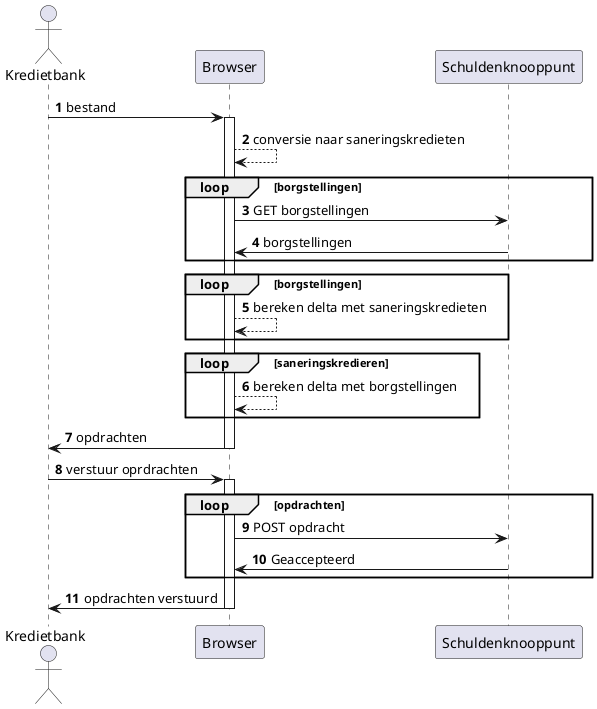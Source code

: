 @startuml
autonumber

actor Kredietbank as user
participant "Browser" as browser
participant "Schuldenknooppunt" as api

user -> browser : bestand

activate browser

browser --> browser : conversie naar saneringskredieten

loop borgstellingen
    browser -> api : GET borgstellingen
    api -> browser : borgstellingen
end


loop borgstellingen
    browser --> browser : bereken delta met saneringskredieten
end

loop saneringskredieren
    browser --> browser : bereken delta met borgstellingen
end

browser -> user : opdrachten

deactivate browser

user -> browser : verstuur oprdrachten

activate browser

loop opdrachten
    browser -> api : POST opdracht
    api -> browser : Geaccepteerd
end

browser -> user : opdrachten verstuurd

deactivate browser

@enduml
